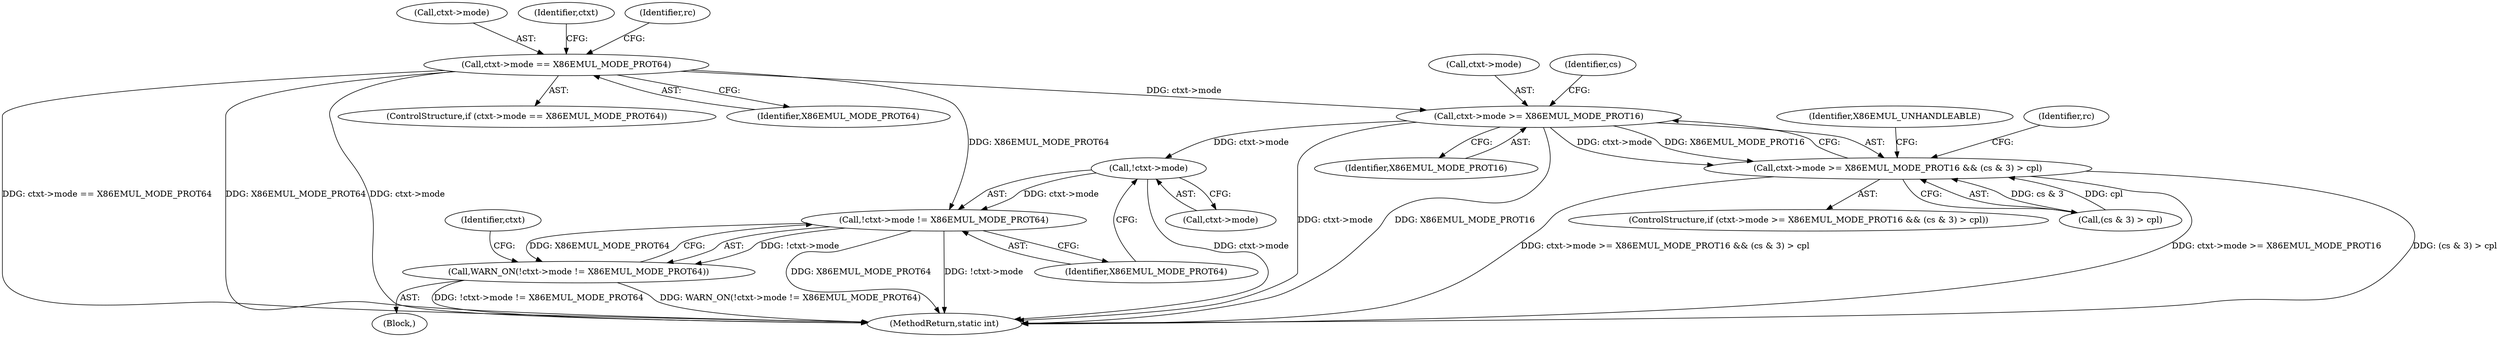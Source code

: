 digraph "0_linux_d1442d85cc30ea75f7d399474ca738e0bc96f715_2@pointer" {
"1000167" [label="(Call,ctxt->mode >= X86EMUL_MODE_PROT16)"];
"1000122" [label="(Call,ctxt->mode == X86EMUL_MODE_PROT64)"];
"1000166" [label="(Call,ctxt->mode >= X86EMUL_MODE_PROT16 && (cs & 3) > cpl)"];
"1000212" [label="(Call,!ctxt->mode)"];
"1000211" [label="(Call,!ctxt->mode != X86EMUL_MODE_PROT64)"];
"1000210" [label="(Call,WARN_ON(!ctxt->mode != X86EMUL_MODE_PROT64))"];
"1000210" [label="(Call,WARN_ON(!ctxt->mode != X86EMUL_MODE_PROT64))"];
"1000126" [label="(Identifier,X86EMUL_MODE_PROT64)"];
"1000178" [label="(Identifier,X86EMUL_UNHANDLEABLE)"];
"1000171" [label="(Identifier,X86EMUL_MODE_PROT16)"];
"1000218" [label="(Identifier,ctxt)"];
"1000213" [label="(Call,ctxt->mode)"];
"1000180" [label="(Identifier,rc)"];
"1000216" [label="(Identifier,X86EMUL_MODE_PROT64)"];
"1000166" [label="(Call,ctxt->mode >= X86EMUL_MODE_PROT16 && (cs & 3) > cpl)"];
"1000172" [label="(Call,(cs & 3) > cpl)"];
"1000165" [label="(ControlStructure,if (ctxt->mode >= X86EMUL_MODE_PROT16 && (cs & 3) > cpl))"];
"1000209" [label="(Block,)"];
"1000226" [label="(MethodReturn,static int)"];
"1000122" [label="(Call,ctxt->mode == X86EMUL_MODE_PROT64)"];
"1000123" [label="(Call,ctxt->mode)"];
"1000167" [label="(Call,ctxt->mode >= X86EMUL_MODE_PROT16)"];
"1000174" [label="(Identifier,cs)"];
"1000211" [label="(Call,!ctxt->mode != X86EMUL_MODE_PROT64)"];
"1000212" [label="(Call,!ctxt->mode)"];
"1000168" [label="(Call,ctxt->mode)"];
"1000121" [label="(ControlStructure,if (ctxt->mode == X86EMUL_MODE_PROT64))"];
"1000128" [label="(Identifier,ctxt)"];
"1000136" [label="(Identifier,rc)"];
"1000167" -> "1000166"  [label="AST: "];
"1000167" -> "1000171"  [label="CFG: "];
"1000168" -> "1000167"  [label="AST: "];
"1000171" -> "1000167"  [label="AST: "];
"1000174" -> "1000167"  [label="CFG: "];
"1000166" -> "1000167"  [label="CFG: "];
"1000167" -> "1000226"  [label="DDG: ctxt->mode"];
"1000167" -> "1000226"  [label="DDG: X86EMUL_MODE_PROT16"];
"1000167" -> "1000166"  [label="DDG: ctxt->mode"];
"1000167" -> "1000166"  [label="DDG: X86EMUL_MODE_PROT16"];
"1000122" -> "1000167"  [label="DDG: ctxt->mode"];
"1000167" -> "1000212"  [label="DDG: ctxt->mode"];
"1000122" -> "1000121"  [label="AST: "];
"1000122" -> "1000126"  [label="CFG: "];
"1000123" -> "1000122"  [label="AST: "];
"1000126" -> "1000122"  [label="AST: "];
"1000128" -> "1000122"  [label="CFG: "];
"1000136" -> "1000122"  [label="CFG: "];
"1000122" -> "1000226"  [label="DDG: X86EMUL_MODE_PROT64"];
"1000122" -> "1000226"  [label="DDG: ctxt->mode"];
"1000122" -> "1000226"  [label="DDG: ctxt->mode == X86EMUL_MODE_PROT64"];
"1000122" -> "1000211"  [label="DDG: X86EMUL_MODE_PROT64"];
"1000166" -> "1000165"  [label="AST: "];
"1000166" -> "1000172"  [label="CFG: "];
"1000172" -> "1000166"  [label="AST: "];
"1000178" -> "1000166"  [label="CFG: "];
"1000180" -> "1000166"  [label="CFG: "];
"1000166" -> "1000226"  [label="DDG: (cs & 3) > cpl"];
"1000166" -> "1000226"  [label="DDG: ctxt->mode >= X86EMUL_MODE_PROT16 && (cs & 3) > cpl"];
"1000166" -> "1000226"  [label="DDG: ctxt->mode >= X86EMUL_MODE_PROT16"];
"1000172" -> "1000166"  [label="DDG: cs & 3"];
"1000172" -> "1000166"  [label="DDG: cpl"];
"1000212" -> "1000211"  [label="AST: "];
"1000212" -> "1000213"  [label="CFG: "];
"1000213" -> "1000212"  [label="AST: "];
"1000216" -> "1000212"  [label="CFG: "];
"1000212" -> "1000226"  [label="DDG: ctxt->mode"];
"1000212" -> "1000211"  [label="DDG: ctxt->mode"];
"1000211" -> "1000210"  [label="AST: "];
"1000211" -> "1000216"  [label="CFG: "];
"1000216" -> "1000211"  [label="AST: "];
"1000210" -> "1000211"  [label="CFG: "];
"1000211" -> "1000226"  [label="DDG: X86EMUL_MODE_PROT64"];
"1000211" -> "1000226"  [label="DDG: !ctxt->mode"];
"1000211" -> "1000210"  [label="DDG: !ctxt->mode"];
"1000211" -> "1000210"  [label="DDG: X86EMUL_MODE_PROT64"];
"1000210" -> "1000209"  [label="AST: "];
"1000218" -> "1000210"  [label="CFG: "];
"1000210" -> "1000226"  [label="DDG: WARN_ON(!ctxt->mode != X86EMUL_MODE_PROT64)"];
"1000210" -> "1000226"  [label="DDG: !ctxt->mode != X86EMUL_MODE_PROT64"];
}
